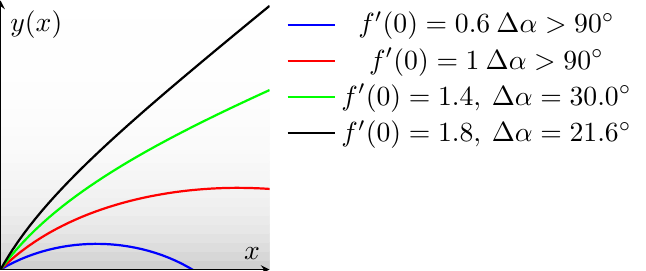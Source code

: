 \documentclass{standalone}

\usepackage{pgfplots}
\usepackage{tikz}
\usepackage{xcolor}

%used for drawing n(r)-Area
\definecolor{lGray}{gray}{0.8}
\definecolor{llGray}{gray}{0.9}
\usepgfplotslibrary{fillbetween}

\tikzset{
  ring shading/.code args={from #1 at #2 to #3 at #4}{
    \def\colin{#1}
    \def\radin{#2}
    \def\colout{#3}
    \def\radout{#4}
    \pgfmathsetmacro{\proportion}{\radin/\radout}
    \pgfmathsetmacro{\outer}{.8818cm}
    \pgfmathsetmacro{\inner}{.8818cm*\proportion}
    \pgfmathsetmacro{\innerlow}{\inner-0.01pt}
    \pgfdeclareradialshading{ring}{\pgfpoint{0cm}{0cm}}%
    {
      color(0pt)=(white);
      color(\innerlow)=(white);
      color(\inner)=(#1);
      color(\outer)=(#3)
    }
    \pgfkeysalso{/tikz/shading=ring}
  },
}

\begin{document}


  \begin{tikzpicture}
    \begin{axis}[
      xlabel=$x$, 
      ylabel=$y(x)$, 
      axis lines=middle, 
      height=5cm,
      width=5cm,
      ticks = none, 
      legend pos = outer north east, 
      legend style={draw=none}, 
      ymin = 0, 
      ymax = 10,
      xmin = 0, 
      xmax = 10, 
      colormap={traditionalpm3d}{color=(white) color=(lGray)}, 
      %colorbar,
      view={0}{90}
    ] 

    \addplot3[surf, domain=-10:10, y domain=0:20 , shader=flat, samples=61, forget plot] {1 + 1 * exp(-y/2)};  
    %\addlegendentry{$n(y)$}
  
    \addplot [mark = none, thick, draw=blue] coordinates{
        (0.0,0.0)(0.0,0.0)(0.0,0.0)(0.0,0.0)
        (0.0,0.0)(0.001,0.0)(0.001,0.001)(0.002,0.001)
        (0.002,0.001)(0.004,0.002)(0.006,0.004)(0.008,0.005)
        (0.01,0.006)(0.021,0.012)(0.031,0.019)(0.042,0.025)
        (0.052,0.031)(0.105,0.061)(0.157,0.091)(0.209,0.12)
        (0.262,0.149)(0.512,0.276)(0.762,0.39)(1.012,0.491)
        (1.262,0.582)(1.512,0.661)(1.762,0.73)(2.012,0.789)
        (2.262,0.839)(2.512,0.88)(2.762,0.912)(3.012,0.935)
        (3.262,0.95)(3.512,0.956)(3.762,0.954)(4.012,0.943)
        (4.262,0.923)(4.512,0.895)(4.762,0.858)(5.012,0.812)
        (5.262,0.757)(5.512,0.692)(5.762,0.617)(6.012,0.532)
        (6.262,0.435)(6.512,0.327)(6.762,0.205)(7.012,0.07)
        (7.262,-0.08)(7.512,-0.247)(7.762,-0.434)(8.012,-0.641)
        (8.262,-0.875)(8.512,-1.138)(8.762,-1.437)(9.012,-1.782)
        (9.262,-2.188)(9.405,-2.457)(9.548,-2.76)(9.691,-3.107)
        (9.835,-3.515)(9.876,-3.647)(9.917,-3.787)(9.959,-3.936)
        (10.0,-4.096)};
    \addlegendentry{$f'(0) = 0.6 \: \Delta \alpha > 90^\circ$}
    
    \addplot [mark = none, thick, draw=red] coordinates{
        (0.0,0.0)(0.0,0.0)(0.0,0.0)(0.0,0.0)
        (0.0,0.0)(0.0,0.0)(0.001,0.001)(0.001,0.001)
        (0.001,0.001)(0.002,0.002)(0.004,0.004)(0.005,0.005)
        (0.006,0.006)(0.013,0.012)(0.019,0.019)(0.025,0.025)
        (0.031,0.031)(0.063,0.062)(0.094,0.093)(0.126,0.123)
        (0.157,0.152)(0.314,0.297)(0.471,0.433)(0.628,0.563)
        (0.785,0.686)(1.035,0.871)(1.285,1.042)(1.535,1.202)
        (1.785,1.351)(2.035,1.49)(2.285,1.62)(2.535,1.742)
        (2.785,1.856)(3.035,1.964)(3.285,2.064)(3.535,2.158)
        (3.785,2.246)(4.035,2.328)(4.285,2.405)(4.535,2.477)
        (4.785,2.544)(5.035,2.606)(5.285,2.663)(5.535,2.716)
        (5.785,2.764)(6.035,2.808)(6.285,2.849)(6.535,2.885)
        (6.785,2.917)(7.035,2.945)(7.285,2.969)(7.535,2.99)
        (7.785,3.007)(8.035,3.02)(8.285,3.03)(8.535,3.036)
        (8.785,3.038)(9.035,3.036)(9.285,3.031)(9.535,3.023)
        (9.785,3.011)(9.839,3.007)(9.892,3.004)(9.946,3.001)
        (10.0,2.997)};
    \addlegendentry{$f'(0) = 1 \: \Delta \alpha > 90^\circ$}
    
    \addplot [mark = none, thick, draw=green] coordinates{
       (0.0,0.0)(0.0,0.0)(0.0,0.0)(0.0,0.0)
       (0.0,0.0)(0.0,0.0)(0.001,0.001)(0.001,0.001)
       (0.001,0.001)(0.002,0.002)(0.003,0.004)(0.004,0.005)
       (0.004,0.006)(0.009,0.012)(0.013,0.019)(0.018,0.025)
       (0.022,0.031)(0.045,0.062)(0.067,0.093)(0.09,0.123)
       (0.112,0.154)(0.224,0.301)(0.336,0.443)(0.449,0.579)
       (0.561,0.711)(0.811,0.989)(1.061,1.25)(1.311,1.495)
       (1.561,1.726)(1.811,1.947)(2.061,2.157)(2.311,2.358)
       (2.561,2.552)(2.811,2.738)(3.061,2.918)(3.311,3.092)
       (3.561,3.261)(3.811,3.426)(4.061,3.585)(4.311,3.741)
       (4.561,3.894)(4.811,4.043)(5.061,4.189)(5.311,4.332)
       (5.561,4.472)(5.811,4.61)(6.061,4.745)(6.311,4.879)
       (6.561,5.01)(6.811,5.14)(7.061,5.268)(7.311,5.394)
       (7.561,5.518)(7.811,5.642)(8.061,5.764)(8.311,5.884)
       (8.561,6.004)(8.811,6.122)(9.061,6.239)(9.311,6.356)
       (9.561,6.471)(9.67,6.522)(9.78,6.572)(9.89,6.622)
       (10.0,6.672) };
    \addlegendentry{$f'(0) = 1.4, \: \Delta \alpha = 30.0^\circ$}
    
    \addplot [mark = none, thick, draw=black] coordinates{
       (0.0,0.0)(0.0,0.0)(0.0,0.0)(0.0,0.0)
       (0.0,0.0)(0.0,0.0)(0.0,0.001)(0.001,0.001)
       (0.001,0.001)(0.001,0.002)(0.002,0.004)(0.003,0.005)
       (0.003,0.006)(0.007,0.012)(0.01,0.019)(0.014,0.025)
       (0.017,0.031)(0.035,0.062)(0.052,0.093)(0.07,0.124)
       (0.087,0.154)(0.174,0.303)(0.262,0.446)(0.349,0.586)
       (0.436,0.721)(0.645,1.03)(0.854,1.321)(1.063,1.598)
       (1.272,1.862)(1.522,2.164)(1.772,2.454)(2.022,2.733)
       (2.272,3.002)(2.522,3.264)(2.772,3.519)(3.022,3.769)
       (3.272,4.013)(3.522,4.252)(3.772,4.488)(4.022,4.72)
       (4.272,4.949)(4.522,5.175)(4.772,5.399)(5.022,5.62)
       (5.272,5.84)(5.522,6.058)(5.772,6.274)(6.022,6.489)
       (6.272,6.703)(6.522,6.915)(6.772,7.127)(7.022,7.337)
       (7.272,7.547)(7.522,7.756)(7.772,7.965)(8.022,8.173)
       (8.272,8.38)(8.522,8.587)(8.772,8.794)(9.022,9.0)
       (9.272,9.206)(9.454,9.355)(9.636,9.505)(9.818,9.654)
       (10.0,9.803) };
    \addlegendentry{$f'(0) = 1.8, \: \Delta \alpha = 21.6^\circ$}
    
  
    \end{axis}
  \end{tikzpicture}

\end{document}